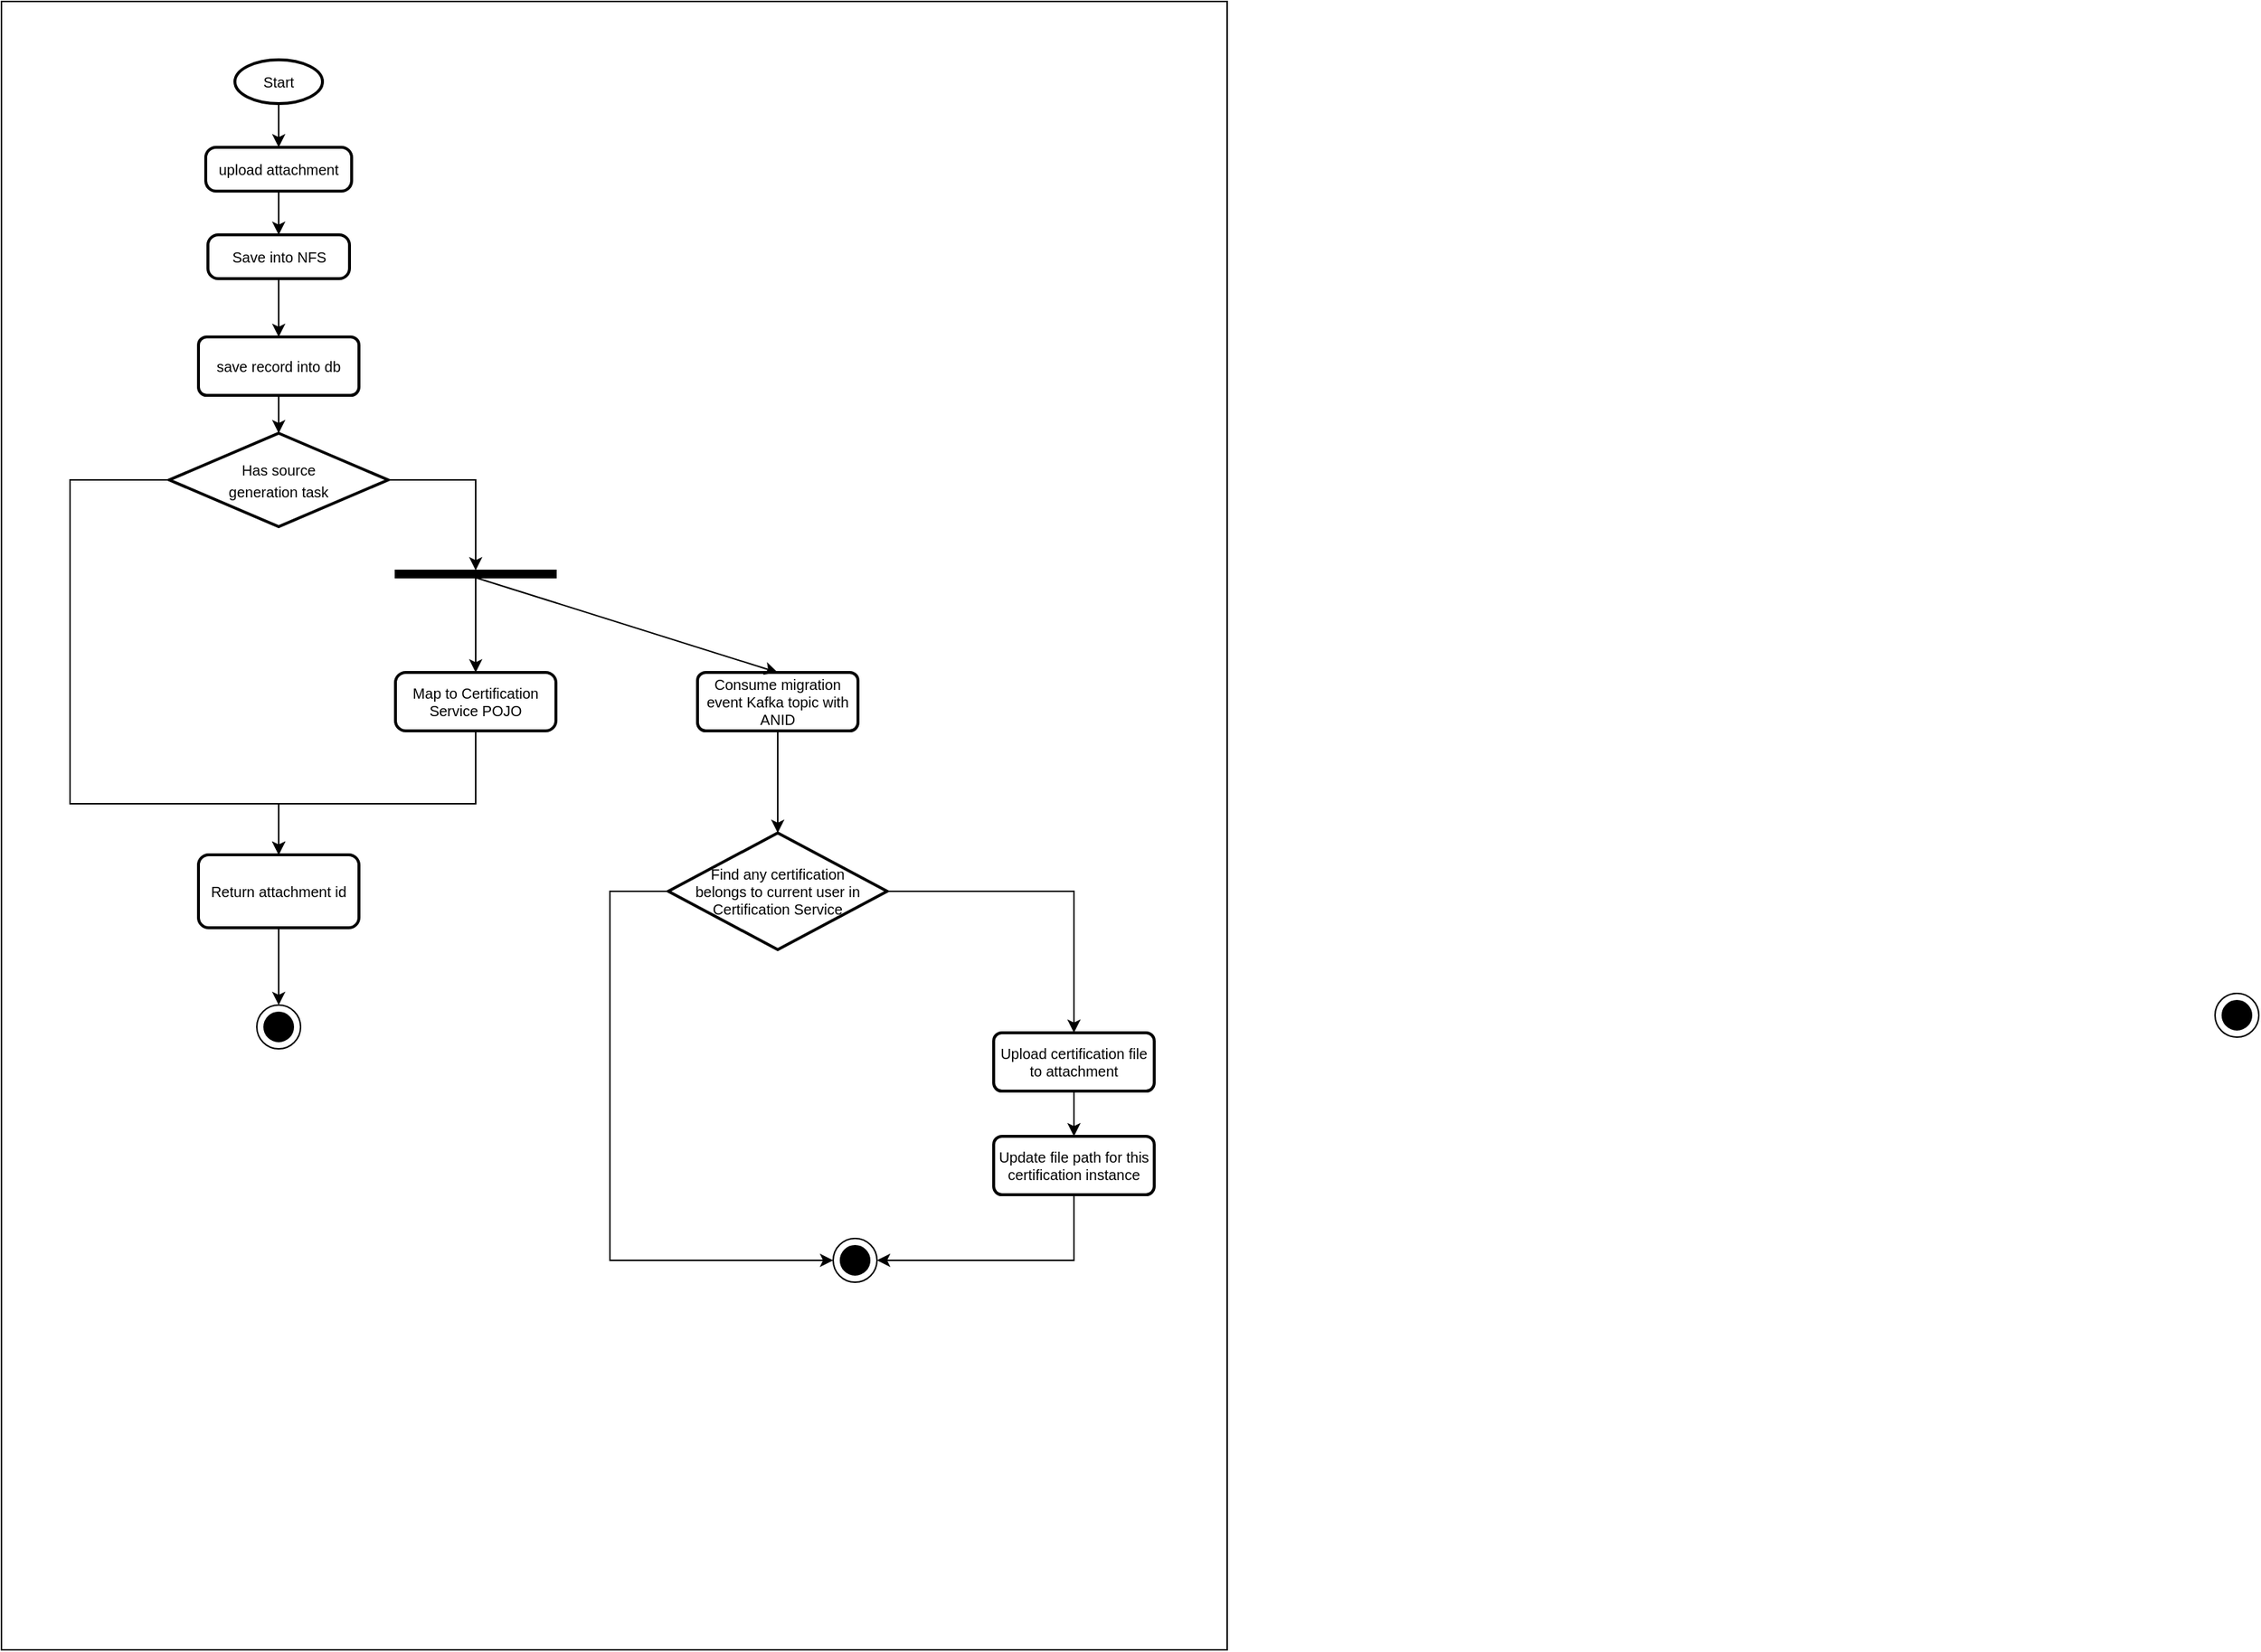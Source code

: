 <mxfile version="21.1.3" type="github">
  <diagram name="Page-1" id="2ukNFJZdqEw4KGF9uxTm">
    <mxGraphModel dx="1864" dy="566" grid="1" gridSize="10" guides="1" tooltips="1" connect="1" arrows="1" fold="1" page="1" pageScale="1" pageWidth="827" pageHeight="1169" math="0" shadow="0">
      <root>
        <mxCell id="0" />
        <mxCell id="1" parent="0" />
        <mxCell id="FrllIYIqwDFJwszf7kwl-4" value="" style="rounded=0;whiteSpace=wrap;html=1;fontSize=10;fillColor=#FFFFFF;container=0;" vertex="1" parent="1">
          <mxGeometry x="-827" width="840" height="1130" as="geometry" />
        </mxCell>
        <mxCell id="FrllIYIqwDFJwszf7kwl-5" value="Start" style="strokeWidth=2;html=1;shape=mxgraph.flowchart.start_1;whiteSpace=wrap;fontSize=10;container=0;" vertex="1" parent="1">
          <mxGeometry x="-667" y="40" width="60" height="30" as="geometry" />
        </mxCell>
        <mxCell id="FrllIYIqwDFJwszf7kwl-6" value="upload attachment" style="rounded=1;whiteSpace=wrap;html=1;absoluteArcSize=1;arcSize=14;strokeWidth=2;fontSize=10;container=0;" vertex="1" parent="1">
          <mxGeometry x="-687" y="100" width="100" height="30" as="geometry" />
        </mxCell>
        <mxCell id="FrllIYIqwDFJwszf7kwl-7" style="edgeStyle=none;rounded=0;sketch=0;orthogonalLoop=1;jettySize=auto;html=1;entryX=0.5;entryY=0;entryDx=0;entryDy=0;fontSize=10;endArrow=classic;endFill=1;" edge="1" parent="1" source="FrllIYIqwDFJwszf7kwl-5" target="FrllIYIqwDFJwszf7kwl-6">
          <mxGeometry relative="1" as="geometry" />
        </mxCell>
        <mxCell id="FrllIYIqwDFJwszf7kwl-9" style="edgeStyle=none;rounded=0;sketch=0;orthogonalLoop=1;jettySize=auto;html=1;fontSize=10;endArrow=classic;endFill=1;" edge="1" parent="1" source="FrllIYIqwDFJwszf7kwl-6" target="FrllIYIqwDFJwszf7kwl-11">
          <mxGeometry relative="1" as="geometry">
            <mxPoint x="-637" y="190" as="targetPoint" />
          </mxGeometry>
        </mxCell>
        <mxCell id="FrllIYIqwDFJwszf7kwl-10" value="" style="edgeStyle=orthogonalEdgeStyle;rounded=0;sketch=0;orthogonalLoop=1;jettySize=auto;html=1;fontSize=10;endArrow=classic;endFill=1;entryX=0.5;entryY=0;entryDx=0;entryDy=0;" edge="1" parent="1" source="FrllIYIqwDFJwszf7kwl-11" target="FrllIYIqwDFJwszf7kwl-59">
          <mxGeometry relative="1" as="geometry">
            <mxPoint x="-502" y="370" as="targetPoint" />
          </mxGeometry>
        </mxCell>
        <mxCell id="FrllIYIqwDFJwszf7kwl-11" value="Save into NFS" style="rounded=1;whiteSpace=wrap;html=1;absoluteArcSize=1;arcSize=14;strokeWidth=2;fontSize=10;fillColor=#FFFFFF;container=0;" vertex="1" parent="1">
          <mxGeometry x="-685.5" y="160" width="97" height="30" as="geometry" />
        </mxCell>
        <mxCell id="FrllIYIqwDFJwszf7kwl-14" value="Consume migration event Kafka topic with ANID" style="whiteSpace=wrap;html=1;fontSize=10;fillColor=#FFFFFF;rounded=1;arcSize=14;strokeWidth=2;container=0;" vertex="1" parent="1">
          <mxGeometry x="-350" y="460" width="110" height="40" as="geometry" />
        </mxCell>
        <mxCell id="FrllIYIqwDFJwszf7kwl-15" value="Map to Certification Service POJO" style="rounded=1;whiteSpace=wrap;html=1;absoluteArcSize=1;arcSize=14;strokeWidth=2;fontSize=10;fillColor=#FFFFFF;container=0;" vertex="1" parent="1">
          <mxGeometry x="-557" y="460" width="110" height="40" as="geometry" />
        </mxCell>
        <mxCell id="FrllIYIqwDFJwszf7kwl-16" value="" style="endArrow=classic;html=1;rounded=0;shadow=0;sketch=0;fontSize=10;entryX=0.5;entryY=0;entryDx=0;entryDy=0;exitX=0.5;exitY=1;exitDx=0;exitDy=0;" edge="1" parent="1" source="FrllIYIqwDFJwszf7kwl-29" target="FrllIYIqwDFJwszf7kwl-15">
          <mxGeometry width="50" height="50" relative="1" as="geometry">
            <mxPoint x="-502" y="370" as="sourcePoint" />
            <mxPoint x="-307" y="280" as="targetPoint" />
          </mxGeometry>
        </mxCell>
        <mxCell id="FrllIYIqwDFJwszf7kwl-17" value="" style="endArrow=classic;html=1;rounded=0;shadow=0;sketch=0;fontSize=10;entryX=0.5;entryY=0;entryDx=0;entryDy=0;exitX=0.5;exitY=1;exitDx=0;exitDy=0;" edge="1" parent="1" source="FrllIYIqwDFJwszf7kwl-29" target="FrllIYIqwDFJwszf7kwl-14">
          <mxGeometry width="50" height="50" relative="1" as="geometry">
            <mxPoint x="-497" y="370" as="sourcePoint" />
            <mxPoint x="-217" y="340" as="targetPoint" />
          </mxGeometry>
        </mxCell>
        <mxCell id="FrllIYIqwDFJwszf7kwl-19" style="edgeStyle=orthogonalEdgeStyle;rounded=0;sketch=0;orthogonalLoop=1;jettySize=auto;html=1;entryX=0.5;entryY=0;entryDx=0;entryDy=0;shadow=0;fontSize=10;endArrow=classic;endFill=1;exitX=0;exitY=0.5;exitDx=0;exitDy=0;exitPerimeter=0;" edge="1" parent="1" source="FrllIYIqwDFJwszf7kwl-54" target="FrllIYIqwDFJwszf7kwl-33">
          <mxGeometry relative="1" as="geometry">
            <Array as="points">
              <mxPoint x="-780" y="328" />
              <mxPoint x="-780" y="550" />
              <mxPoint x="-637" y="550" />
            </Array>
            <mxPoint x="-712" y="230" as="sourcePoint" />
            <mxPoint x="-687" y="560" as="targetPoint" />
          </mxGeometry>
        </mxCell>
        <mxCell id="FrllIYIqwDFJwszf7kwl-20" style="edgeStyle=orthogonalEdgeStyle;rounded=0;sketch=0;orthogonalLoop=1;jettySize=auto;html=1;entryX=0.5;entryY=0;entryDx=0;entryDy=0;shadow=0;fontSize=10;endArrow=classic;endFill=1;exitX=0.5;exitY=1;exitDx=0;exitDy=0;" edge="1" parent="1" source="FrllIYIqwDFJwszf7kwl-15" target="FrllIYIqwDFJwszf7kwl-33">
          <mxGeometry relative="1" as="geometry">
            <mxPoint x="-577" y="560" as="targetPoint" />
            <Array as="points">
              <mxPoint x="-502" y="550" />
              <mxPoint x="-637" y="550" />
            </Array>
          </mxGeometry>
        </mxCell>
        <mxCell id="FrllIYIqwDFJwszf7kwl-21" value="Upload certification file to attachment" style="whiteSpace=wrap;html=1;fontSize=10;fillColor=#FFFFFF;rounded=1;arcSize=14;strokeWidth=2;container=0;" vertex="1" parent="1">
          <mxGeometry x="-147" y="707" width="110" height="40" as="geometry" />
        </mxCell>
        <mxCell id="FrllIYIqwDFJwszf7kwl-22" style="edgeStyle=orthogonalEdgeStyle;rounded=0;sketch=0;orthogonalLoop=1;jettySize=auto;html=1;shadow=0;fontSize=10;endArrow=classic;endFill=1;exitX=1;exitY=0.5;exitDx=0;exitDy=0;exitPerimeter=0;" edge="1" parent="1" source="FrllIYIqwDFJwszf7kwl-23" target="FrllIYIqwDFJwszf7kwl-21">
          <mxGeometry relative="1" as="geometry">
            <mxPoint x="-92" y="585" as="sourcePoint" />
          </mxGeometry>
        </mxCell>
        <mxCell id="FrllIYIqwDFJwszf7kwl-23" value="Find any certification &lt;br&gt;belongs to current user in Certification Service" style="strokeWidth=2;html=1;shape=mxgraph.flowchart.decision;whiteSpace=wrap;fontSize=10;container=0;" vertex="1" parent="1">
          <mxGeometry x="-370" y="570" width="150" height="80" as="geometry" />
        </mxCell>
        <mxCell id="FrllIYIqwDFJwszf7kwl-24" style="edgeStyle=orthogonalEdgeStyle;rounded=0;sketch=0;orthogonalLoop=1;jettySize=auto;html=1;entryX=0.5;entryY=0;entryDx=0;entryDy=0;shadow=0;fontSize=10;endArrow=classic;endFill=1;entryPerimeter=0;" edge="1" parent="1" source="FrllIYIqwDFJwszf7kwl-14" target="FrllIYIqwDFJwszf7kwl-23">
          <mxGeometry relative="1" as="geometry">
            <mxPoint x="-272" y="490" as="targetPoint" />
          </mxGeometry>
        </mxCell>
        <mxCell id="FrllIYIqwDFJwszf7kwl-25" value="Update file path for this certification instance" style="whiteSpace=wrap;html=1;fontSize=10;fillColor=#FFFFFF;rounded=1;arcSize=14;strokeWidth=2;container=0;" vertex="1" parent="1">
          <mxGeometry x="-147" y="778" width="110" height="40" as="geometry" />
        </mxCell>
        <mxCell id="FrllIYIqwDFJwszf7kwl-26" style="edgeStyle=orthogonalEdgeStyle;rounded=0;sketch=0;orthogonalLoop=1;jettySize=auto;html=1;entryX=0.5;entryY=0;entryDx=0;entryDy=0;shadow=0;fontSize=10;endArrow=classic;endFill=1;" edge="1" parent="1" source="FrllIYIqwDFJwszf7kwl-21" target="FrllIYIqwDFJwszf7kwl-25">
          <mxGeometry relative="1" as="geometry" />
        </mxCell>
        <mxCell id="FrllIYIqwDFJwszf7kwl-29" value="" style="rounded=0;whiteSpace=wrap;html=1;fontSize=12;fillColor=#000000;container=0;" vertex="1" parent="1">
          <mxGeometry x="-557" y="390" width="110" height="5" as="geometry" />
        </mxCell>
        <mxCell id="FrllIYIqwDFJwszf7kwl-30" value="" style="verticalLabelPosition=bottom;verticalAlign=top;html=1;shape=mxgraph.flowchart.on-page_reference;fontSize=10;container=0;" vertex="1" parent="1">
          <mxGeometry x="-257" y="848" width="30" height="30" as="geometry" />
        </mxCell>
        <mxCell id="FrllIYIqwDFJwszf7kwl-31" style="edgeStyle=orthogonalEdgeStyle;rounded=0;sketch=0;orthogonalLoop=1;jettySize=auto;html=1;entryX=0;entryY=0.5;entryDx=0;entryDy=0;entryPerimeter=0;shadow=0;fontSize=10;endArrow=classic;endFill=1;exitX=0;exitY=0.5;exitDx=0;exitDy=0;exitPerimeter=0;" edge="1" parent="1" source="FrllIYIqwDFJwszf7kwl-23" target="FrllIYIqwDFJwszf7kwl-30">
          <mxGeometry relative="1" as="geometry">
            <Array as="points">
              <mxPoint x="-410" y="610" />
              <mxPoint x="-410" y="863" />
            </Array>
          </mxGeometry>
        </mxCell>
        <mxCell id="FrllIYIqwDFJwszf7kwl-32" value="" style="verticalLabelPosition=bottom;verticalAlign=top;html=1;shape=mxgraph.flowchart.on-page_reference;fontSize=10;fillColor=#000000;container=0;" vertex="1" parent="1">
          <mxGeometry x="-252" y="853" width="20" height="20" as="geometry" />
        </mxCell>
        <mxCell id="FrllIYIqwDFJwszf7kwl-33" value="Return attachment id" style="rounded=1;whiteSpace=wrap;html=1;absoluteArcSize=1;arcSize=14;strokeWidth=2;fontSize=10;fillColor=#FFFFFF;container=0;" vertex="1" parent="1">
          <mxGeometry x="-692" y="585" width="110" height="50" as="geometry" />
        </mxCell>
        <mxCell id="FrllIYIqwDFJwszf7kwl-34" style="edgeStyle=orthogonalEdgeStyle;rounded=0;sketch=0;orthogonalLoop=1;jettySize=auto;html=1;entryX=1;entryY=0.5;entryDx=0;entryDy=0;entryPerimeter=0;shadow=0;fontSize=10;endArrow=classic;endFill=1;exitX=0.5;exitY=1;exitDx=0;exitDy=0;" edge="1" parent="1" source="FrllIYIqwDFJwszf7kwl-25" target="FrllIYIqwDFJwszf7kwl-30">
          <mxGeometry relative="1" as="geometry" />
        </mxCell>
        <mxCell id="FrllIYIqwDFJwszf7kwl-40" style="edgeStyle=none;rounded=0;orthogonalLoop=1;jettySize=auto;html=1;entryX=0.5;entryY=0;entryDx=0;entryDy=0;entryPerimeter=0;fontSize=10;endArrow=classic;endFill=1;" edge="1" parent="1" source="FrllIYIqwDFJwszf7kwl-33" target="FrllIYIqwDFJwszf7kwl-36">
          <mxGeometry relative="1" as="geometry">
            <mxPoint x="-632" y="800" as="targetPoint" />
          </mxGeometry>
        </mxCell>
        <mxCell id="FrllIYIqwDFJwszf7kwl-54" value="&lt;span style=&quot;font-size: 10px;&quot;&gt;Has source &lt;br&gt;generation task&lt;/span&gt;" style="strokeWidth=2;html=1;shape=mxgraph.flowchart.decision;whiteSpace=wrap;fontSize=12;fillColor=#FFFFFF;container=0;" vertex="1" parent="1">
          <mxGeometry x="-712" y="296" width="150" height="64" as="geometry" />
        </mxCell>
        <mxCell id="FrllIYIqwDFJwszf7kwl-58" style="edgeStyle=orthogonalEdgeStyle;rounded=0;orthogonalLoop=1;jettySize=auto;html=1;entryX=0.5;entryY=0;entryDx=0;entryDy=0;entryPerimeter=0;" edge="1" parent="1" source="FrllIYIqwDFJwszf7kwl-59" target="FrllIYIqwDFJwszf7kwl-54">
          <mxGeometry relative="1" as="geometry" />
        </mxCell>
        <mxCell id="FrllIYIqwDFJwszf7kwl-59" value="save record into db" style="whiteSpace=wrap;html=1;fontSize=10;fillColor=#FFFFFF;rounded=1;arcSize=14;strokeWidth=2;container=0;" vertex="1" parent="1">
          <mxGeometry x="-692" y="230" width="110" height="40" as="geometry" />
        </mxCell>
        <mxCell id="FrllIYIqwDFJwszf7kwl-60" style="edgeStyle=orthogonalEdgeStyle;rounded=0;orthogonalLoop=1;jettySize=auto;html=1;entryX=0.5;entryY=0;entryDx=0;entryDy=0;exitX=1;exitY=0.5;exitDx=0;exitDy=0;exitPerimeter=0;" edge="1" parent="1" source="FrllIYIqwDFJwszf7kwl-54" target="FrllIYIqwDFJwszf7kwl-29">
          <mxGeometry relative="1" as="geometry">
            <mxPoint x="-502" y="420" as="sourcePoint" />
          </mxGeometry>
        </mxCell>
        <mxCell id="FrllIYIqwDFJwszf7kwl-62" value="" style="group" vertex="1" connectable="0" parent="1">
          <mxGeometry x="690" y="680" width="30" height="30" as="geometry" />
        </mxCell>
        <mxCell id="FrllIYIqwDFJwszf7kwl-56" value="" style="verticalLabelPosition=bottom;verticalAlign=top;html=1;shape=mxgraph.flowchart.on-page_reference;fontSize=10;container=0;" vertex="1" parent="FrllIYIqwDFJwszf7kwl-62">
          <mxGeometry width="30" height="30" as="geometry" />
        </mxCell>
        <mxCell id="FrllIYIqwDFJwszf7kwl-57" value="" style="verticalLabelPosition=bottom;verticalAlign=top;html=1;shape=mxgraph.flowchart.on-page_reference;fontSize=10;fillColor=#000000;container=0;" vertex="1" parent="FrllIYIqwDFJwszf7kwl-62">
          <mxGeometry x="5" y="5" width="20" height="20" as="geometry" />
        </mxCell>
        <mxCell id="FrllIYIqwDFJwszf7kwl-64" value="" style="group" vertex="1" connectable="0" parent="1">
          <mxGeometry x="-652" y="688" width="30" height="30" as="geometry" />
        </mxCell>
        <mxCell id="FrllIYIqwDFJwszf7kwl-36" value="" style="verticalLabelPosition=bottom;verticalAlign=top;html=1;shape=mxgraph.flowchart.on-page_reference;fontSize=10;container=0;" vertex="1" parent="FrllIYIqwDFJwszf7kwl-64">
          <mxGeometry width="30" height="30" as="geometry" />
        </mxCell>
        <mxCell id="FrllIYIqwDFJwszf7kwl-37" value="" style="verticalLabelPosition=bottom;verticalAlign=top;html=1;shape=mxgraph.flowchart.on-page_reference;fontSize=10;fillColor=#000000;container=0;" vertex="1" parent="FrllIYIqwDFJwszf7kwl-64">
          <mxGeometry x="5" y="5" width="20" height="20" as="geometry" />
        </mxCell>
      </root>
    </mxGraphModel>
  </diagram>
</mxfile>
